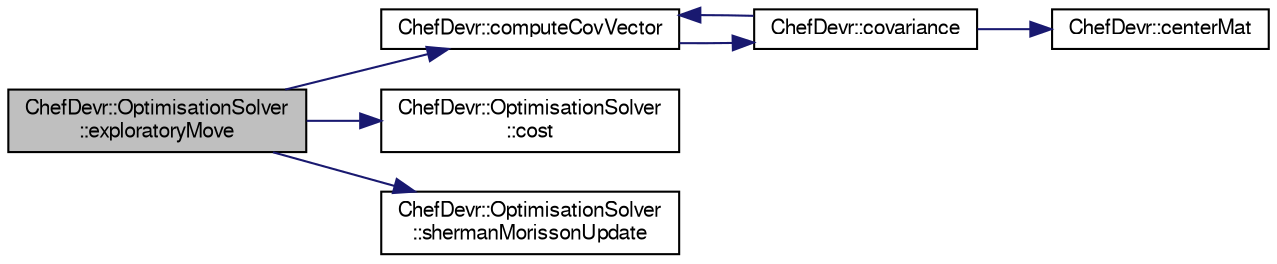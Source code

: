 digraph "ChefDevr::OptimisationSolver::exploratoryMove"
{
  edge [fontname="FreeSans",fontsize="10",labelfontname="FreeSans",labelfontsize="10"];
  node [fontname="FreeSans",fontsize="10",shape=record];
  rankdir="LR";
  Node18 [label="ChefDevr::OptimisationSolver\l::exploratoryMove",height=0.2,width=0.4,color="black", fillcolor="grey75", style="filled", fontcolor="black"];
  Node18 -> Node19 [color="midnightblue",fontsize="10",style="solid",fontname="FreeSans"];
  Node19 [label="ChefDevr::computeCovVector",height=0.2,width=0.4,color="black", fillcolor="white", style="filled",URL="$namespace_chef_devr.html#a596a285a8d77aad17878f22f23689861",tooltip="Computes the covariance column vector for the coordRef coordinates variable. "];
  Node19 -> Node20 [color="midnightblue",fontsize="10",style="solid",fontname="FreeSans"];
  Node20 [label="ChefDevr::covariance",height=0.2,width=0.4,color="black", fillcolor="white", style="filled",URL="$namespace_chef_devr.html#a13ff4baef0481276d6b78f9d47297d0d",tooltip="Covariance function given in the research paper : A Versatile Parametrization for Measured Materials ..."];
  Node20 -> Node21 [color="midnightblue",fontsize="10",style="solid",fontname="FreeSans"];
  Node21 [label="ChefDevr::centerMat",height=0.2,width=0.4,color="black", fillcolor="white", style="filled",URL="$namespace_chef_devr.html#a464db6c1ced4f8bd6b20bb4d6248cb7b",tooltip="Centers matrix by sustracting mean to all columns. "];
  Node20 -> Node19 [color="midnightblue",fontsize="10",style="solid",fontname="FreeSans"];
  Node18 -> Node22 [color="midnightblue",fontsize="10",style="solid",fontname="FreeSans"];
  Node22 [label="ChefDevr::OptimisationSolver\l::cost",height=0.2,width=0.4,color="black", fillcolor="white", style="filled",URL="$class_chef_devr_1_1_optimisation_solver.html#aa6c2ef443df567988fe35b90263512fa",tooltip="Computes the cost of the solution defined by K_minus1. "];
  Node18 -> Node23 [color="midnightblue",fontsize="10",style="solid",fontname="FreeSans"];
  Node23 [label="ChefDevr::OptimisationSolver\l::shermanMorissonUpdate",height=0.2,width=0.4,color="black", fillcolor="white", style="filled",URL="$class_chef_devr_1_1_optimisation_solver.html#a45cfe6537a5b85d187236619f18ca9a6",tooltip="Computes the new inverse matrix K_minus1 and the new determinant of K using Sherman-Morisson formula..."];
}
